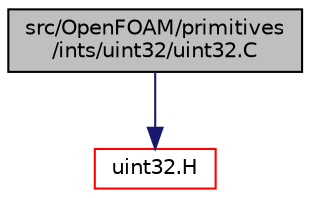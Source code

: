 digraph "src/OpenFOAM/primitives/ints/uint32/uint32.C"
{
  bgcolor="transparent";
  edge [fontname="Helvetica",fontsize="10",labelfontname="Helvetica",labelfontsize="10"];
  node [fontname="Helvetica",fontsize="10",shape=record];
  Node1 [label="src/OpenFOAM/primitives\l/ints/uint32/uint32.C",height=0.2,width=0.4,color="black", fillcolor="grey75", style="filled", fontcolor="black"];
  Node1 -> Node2 [color="midnightblue",fontsize="10",style="solid",fontname="Helvetica"];
  Node2 [label="uint32.H",height=0.2,width=0.4,color="red",URL="$a09060.html",tooltip="32bit uinteger "];
}
